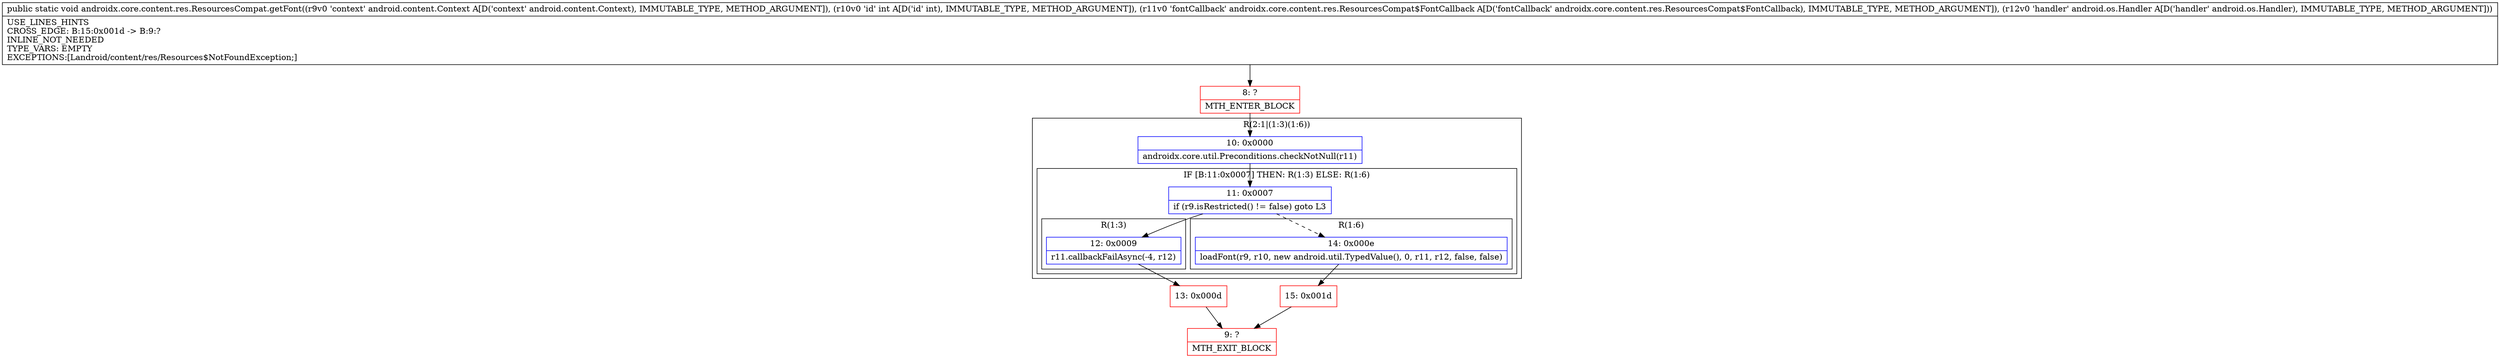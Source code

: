 digraph "CFG forandroidx.core.content.res.ResourcesCompat.getFont(Landroid\/content\/Context;ILandroidx\/core\/content\/res\/ResourcesCompat$FontCallback;Landroid\/os\/Handler;)V" {
subgraph cluster_Region_1082006275 {
label = "R(2:1|(1:3)(1:6))";
node [shape=record,color=blue];
Node_10 [shape=record,label="{10\:\ 0x0000|androidx.core.util.Preconditions.checkNotNull(r11)\l}"];
subgraph cluster_IfRegion_1672152420 {
label = "IF [B:11:0x0007] THEN: R(1:3) ELSE: R(1:6)";
node [shape=record,color=blue];
Node_11 [shape=record,label="{11\:\ 0x0007|if (r9.isRestricted() != false) goto L3\l}"];
subgraph cluster_Region_2055963605 {
label = "R(1:3)";
node [shape=record,color=blue];
Node_12 [shape=record,label="{12\:\ 0x0009|r11.callbackFailAsync(\-4, r12)\l}"];
}
subgraph cluster_Region_1217512517 {
label = "R(1:6)";
node [shape=record,color=blue];
Node_14 [shape=record,label="{14\:\ 0x000e|loadFont(r9, r10, new android.util.TypedValue(), 0, r11, r12, false, false)\l}"];
}
}
}
Node_8 [shape=record,color=red,label="{8\:\ ?|MTH_ENTER_BLOCK\l}"];
Node_13 [shape=record,color=red,label="{13\:\ 0x000d}"];
Node_9 [shape=record,color=red,label="{9\:\ ?|MTH_EXIT_BLOCK\l}"];
Node_15 [shape=record,color=red,label="{15\:\ 0x001d}"];
MethodNode[shape=record,label="{public static void androidx.core.content.res.ResourcesCompat.getFont((r9v0 'context' android.content.Context A[D('context' android.content.Context), IMMUTABLE_TYPE, METHOD_ARGUMENT]), (r10v0 'id' int A[D('id' int), IMMUTABLE_TYPE, METHOD_ARGUMENT]), (r11v0 'fontCallback' androidx.core.content.res.ResourcesCompat$FontCallback A[D('fontCallback' androidx.core.content.res.ResourcesCompat$FontCallback), IMMUTABLE_TYPE, METHOD_ARGUMENT]), (r12v0 'handler' android.os.Handler A[D('handler' android.os.Handler), IMMUTABLE_TYPE, METHOD_ARGUMENT]))  | USE_LINES_HINTS\lCROSS_EDGE: B:15:0x001d \-\> B:9:?\lINLINE_NOT_NEEDED\lTYPE_VARS: EMPTY\lEXCEPTIONS:[Landroid\/content\/res\/Resources$NotFoundException;]\l}"];
MethodNode -> Node_8;Node_10 -> Node_11;
Node_11 -> Node_12;
Node_11 -> Node_14[style=dashed];
Node_12 -> Node_13;
Node_14 -> Node_15;
Node_8 -> Node_10;
Node_13 -> Node_9;
Node_15 -> Node_9;
}

